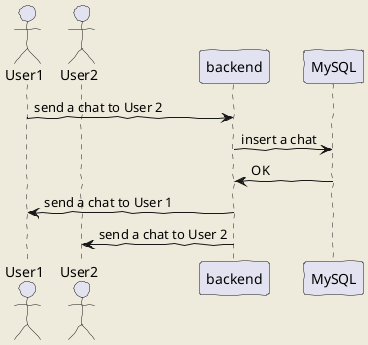 @startuml chat
    skinparam backgroundColor #EEEBDC
    skinparam handwritten true
    actor User1
    actor User2
    User1 -> "backend" : send a chat to User 2
    "backend" -> "MySQL" : insert a chat
    "MySQL" -> "backend" : OK
    "backend" -> User1 : send a chat to User 1
    "backend" -> User2 : send a chat to User 2
@enduml